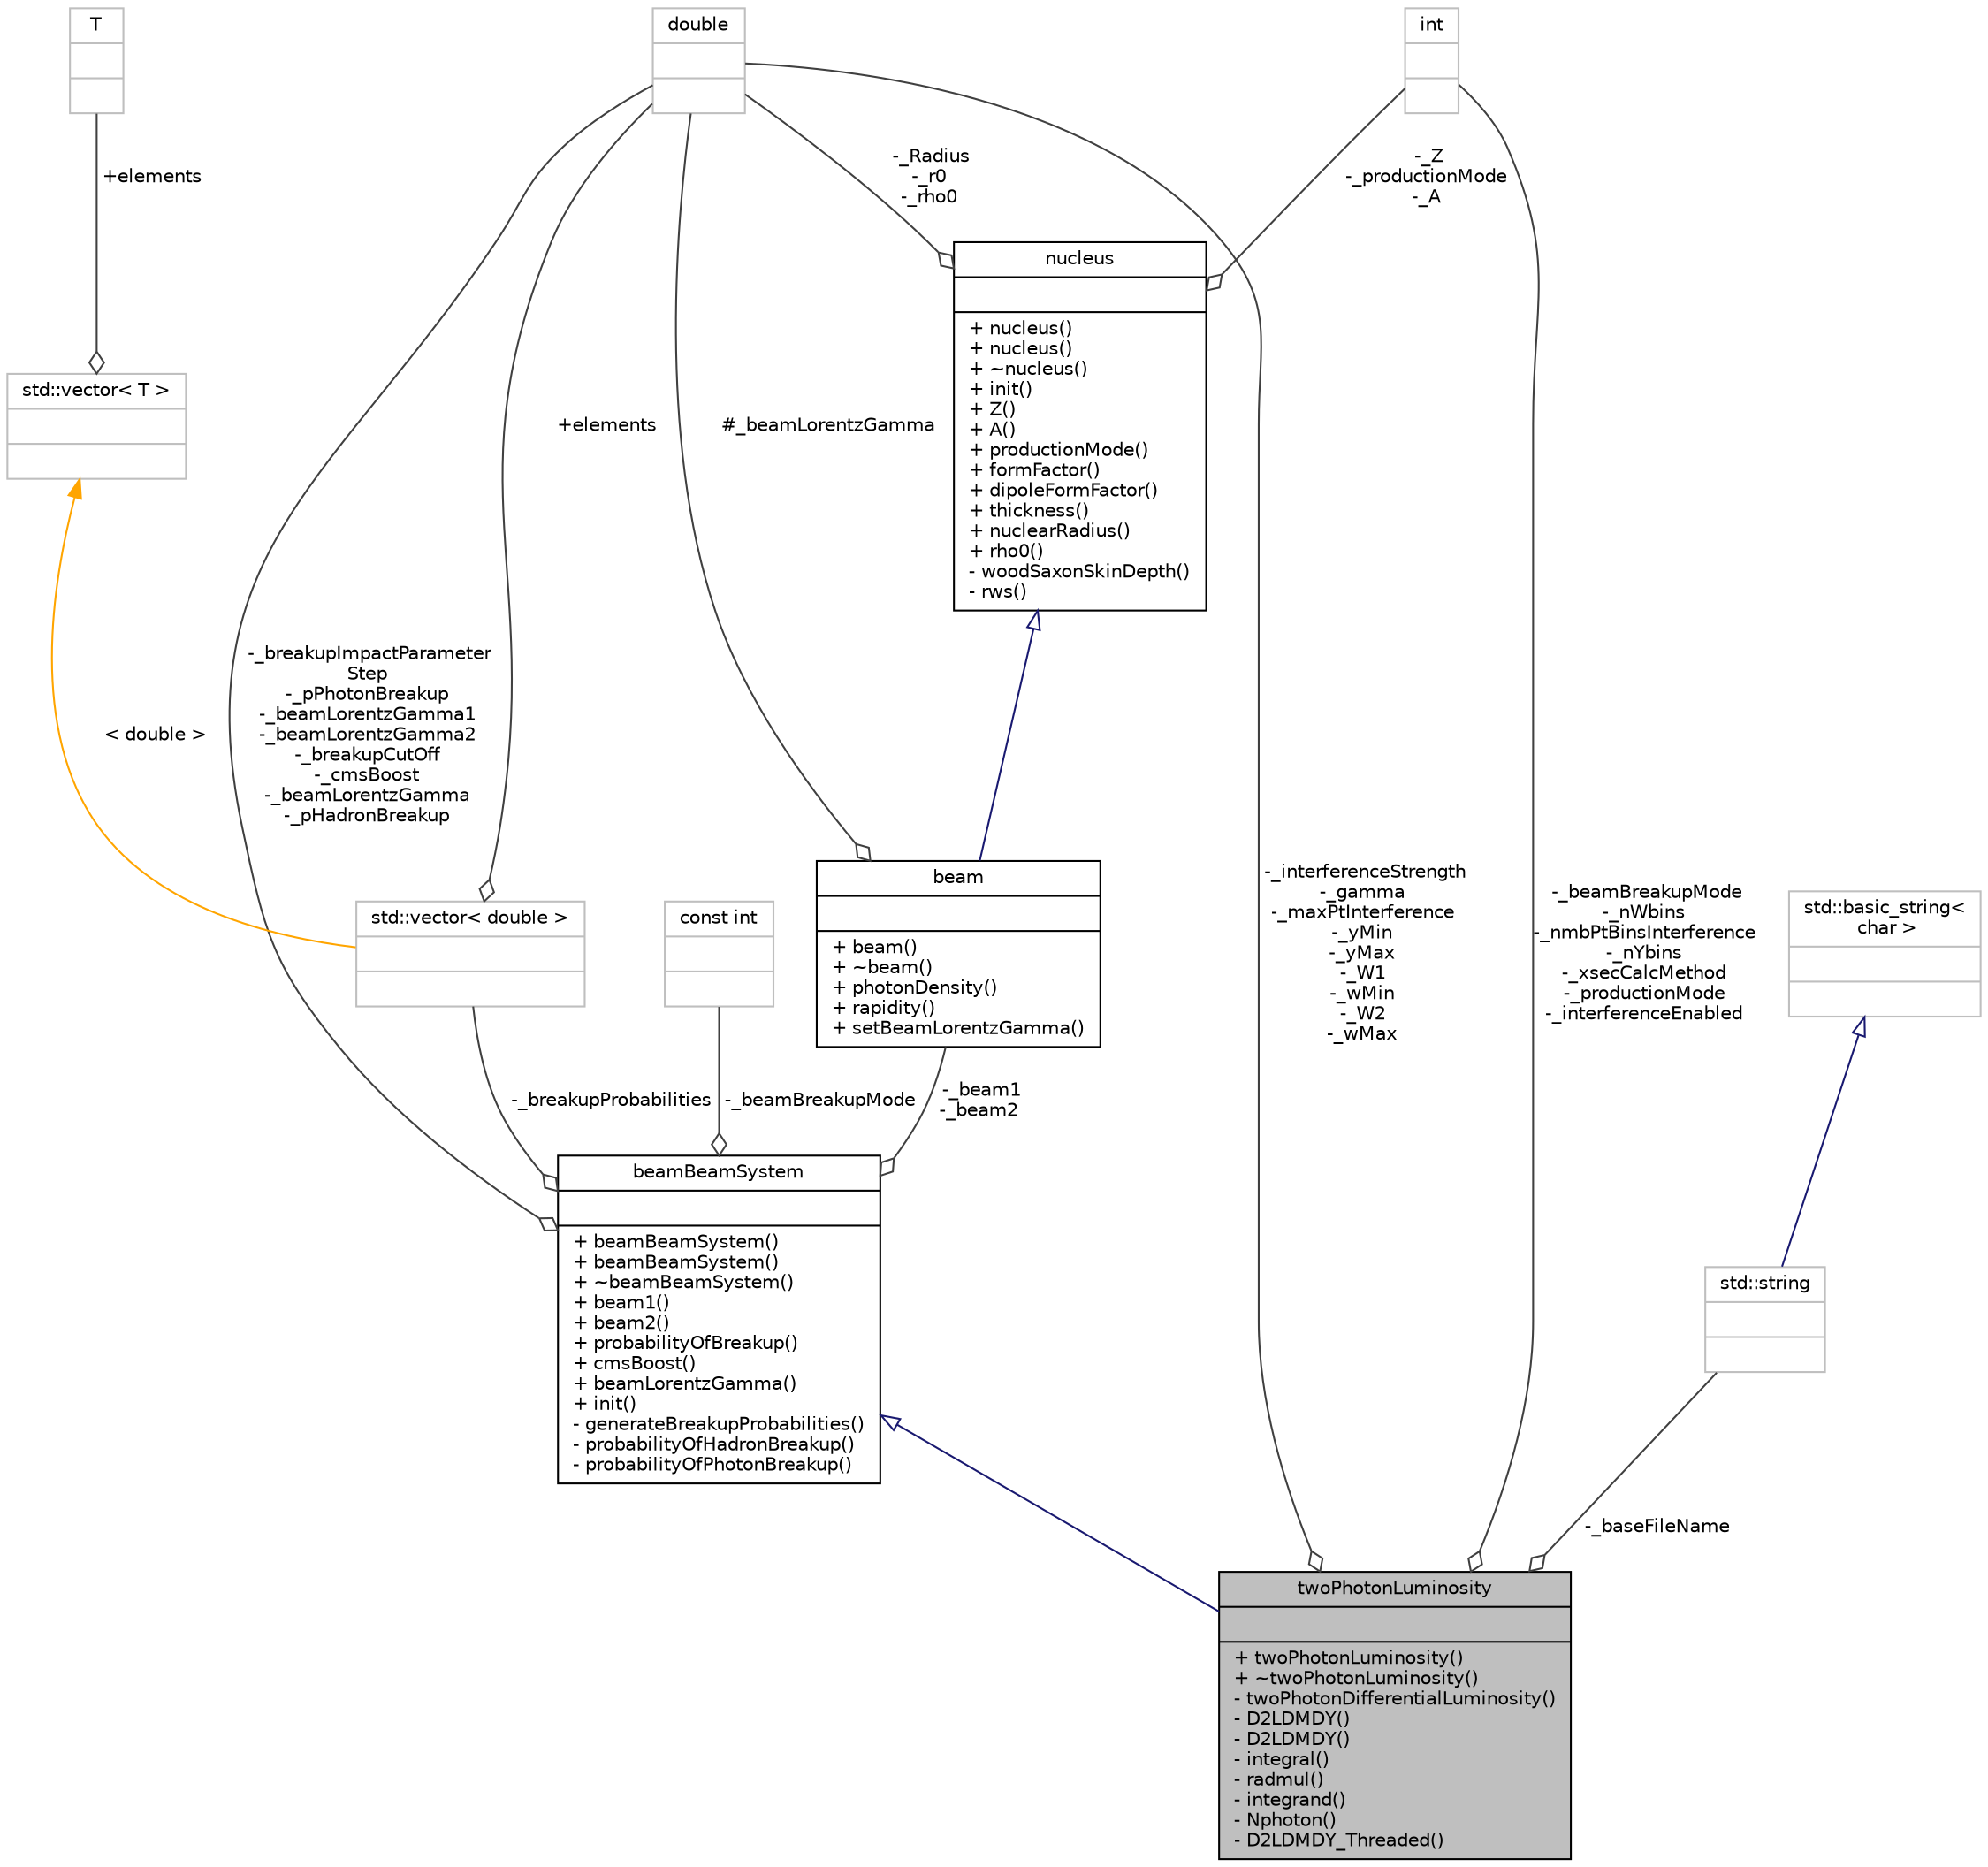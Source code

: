 digraph "twoPhotonLuminosity"
{
 // LATEX_PDF_SIZE
  bgcolor="transparent";
  edge [fontname="Helvetica",fontsize="10",labelfontname="Helvetica",labelfontsize="10"];
  node [fontname="Helvetica",fontsize="10",shape=record];
  Node2 [label="{twoPhotonLuminosity\n||+ twoPhotonLuminosity()\l+ ~twoPhotonLuminosity()\l- twoPhotonDifferentialLuminosity()\l- D2LDMDY()\l- D2LDMDY()\l- integral()\l- radmul()\l- integrand()\l- Nphoton()\l- D2LDMDY_Threaded()\l}",height=0.2,width=0.4,color="black", fillcolor="grey75", style="filled", fontcolor="black",tooltip=" "];
  Node3 -> Node2 [dir="back",color="midnightblue",fontsize="10",style="solid",arrowtail="onormal",fontname="Helvetica"];
  Node3 [label="{beamBeamSystem\n||+ beamBeamSystem()\l+ beamBeamSystem()\l+ ~beamBeamSystem()\l+ beam1()\l+ beam2()\l+ probabilityOfBreakup()\l+ cmsBoost()\l+ beamLorentzGamma()\l+ init()\l- generateBreakupProbabilities()\l- probabilityOfHadronBreakup()\l- probabilityOfPhotonBreakup()\l}",height=0.2,width=0.4,color="black",URL="$classbeamBeamSystem.html",tooltip=" "];
  Node4 -> Node3 [color="grey25",fontsize="10",style="solid",label=" -_breakupImpactParameter\lStep\n-_pPhotonBreakup\n-_beamLorentzGamma1\n-_beamLorentzGamma2\n-_breakupCutOff\n-_cmsBoost\n-_beamLorentzGamma\n-_pHadronBreakup" ,arrowhead="odiamond",fontname="Helvetica"];
  Node4 [label="{double\n||}",height=0.2,width=0.4,color="grey75",tooltip=" "];
  Node5 -> Node3 [color="grey25",fontsize="10",style="solid",label=" -_beamBreakupMode" ,arrowhead="odiamond",fontname="Helvetica"];
  Node5 [label="{const int\n||}",height=0.2,width=0.4,color="grey75",tooltip=" "];
  Node6 -> Node3 [color="grey25",fontsize="10",style="solid",label=" -_beam1\n-_beam2" ,arrowhead="odiamond",fontname="Helvetica"];
  Node6 [label="{beam\n||+ beam()\l+ ~beam()\l+ photonDensity()\l+ rapidity()\l+ setBeamLorentzGamma()\l}",height=0.2,width=0.4,color="black",URL="$classbeam.html",tooltip=" "];
  Node7 -> Node6 [dir="back",color="midnightblue",fontsize="10",style="solid",arrowtail="onormal",fontname="Helvetica"];
  Node7 [label="{nucleus\n||+ nucleus()\l+ nucleus()\l+ ~nucleus()\l+ init()\l+ Z()\l+ A()\l+ productionMode()\l+ formFactor()\l+ dipoleFormFactor()\l+ thickness()\l+ nuclearRadius()\l+ rho0()\l- woodSaxonSkinDepth()\l- rws()\l}",height=0.2,width=0.4,color="black",URL="$classnucleus.html",tooltip=" "];
  Node4 -> Node7 [color="grey25",fontsize="10",style="solid",label=" -_Radius\n-_r0\n-_rho0" ,arrowhead="odiamond",fontname="Helvetica"];
  Node8 -> Node7 [color="grey25",fontsize="10",style="solid",label=" -_Z\n-_productionMode\n-_A" ,arrowhead="odiamond",fontname="Helvetica"];
  Node8 [label="{int\n||}",height=0.2,width=0.4,color="grey75",tooltip=" "];
  Node4 -> Node6 [color="grey25",fontsize="10",style="solid",label=" #_beamLorentzGamma" ,arrowhead="odiamond",fontname="Helvetica"];
  Node9 -> Node3 [color="grey25",fontsize="10",style="solid",label=" -_breakupProbabilities" ,arrowhead="odiamond",fontname="Helvetica"];
  Node9 [label="{std::vector\< double \>\n||}",height=0.2,width=0.4,color="grey75",tooltip=" "];
  Node4 -> Node9 [color="grey25",fontsize="10",style="solid",label=" +elements" ,arrowhead="odiamond",fontname="Helvetica"];
  Node10 -> Node9 [dir="back",color="orange",fontsize="10",style="solid",label=" \< double \>" ,fontname="Helvetica"];
  Node10 [label="{std::vector\< T \>\n||}",height=0.2,width=0.4,color="grey75",tooltip="STL class."];
  Node11 -> Node10 [color="grey25",fontsize="10",style="solid",label=" +elements" ,arrowhead="odiamond",fontname="Helvetica"];
  Node11 [label="{T\n||}",height=0.2,width=0.4,color="grey75",tooltip=" "];
  Node4 -> Node2 [color="grey25",fontsize="10",style="solid",label=" -_interferenceStrength\n-_gamma\n-_maxPtInterference\n-_yMin\n-_yMax\n-_W1\n-_wMin\n-_W2\n-_wMax" ,arrowhead="odiamond",fontname="Helvetica"];
  Node8 -> Node2 [color="grey25",fontsize="10",style="solid",label=" -_beamBreakupMode\n-_nWbins\n-_nmbPtBinsInterference\n-_nYbins\n-_xsecCalcMethod\n-_productionMode\n-_interferenceEnabled" ,arrowhead="odiamond",fontname="Helvetica"];
  Node12 -> Node2 [color="grey25",fontsize="10",style="solid",label=" -_baseFileName" ,arrowhead="odiamond",fontname="Helvetica"];
  Node12 [label="{std::string\n||}",height=0.2,width=0.4,color="grey75",tooltip="STL class."];
  Node13 -> Node12 [dir="back",color="midnightblue",fontsize="10",style="solid",arrowtail="onormal",fontname="Helvetica"];
  Node13 [label="{std::basic_string\<\l char \>\n||}",height=0.2,width=0.4,color="grey75",tooltip="STL class."];
}
